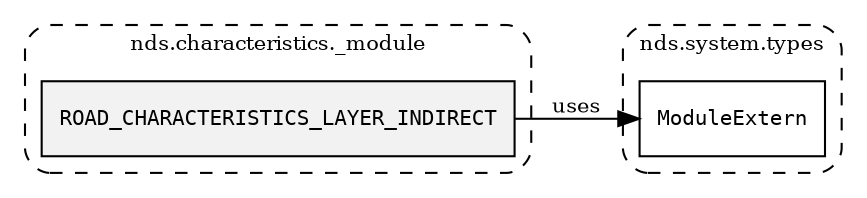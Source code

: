 /**
 * This dot file creates symbol collaboration diagram for ROAD_CHARACTERISTICS_LAYER_INDIRECT.
 */
digraph ZSERIO
{
    node [shape=box, fontsize=10];
    rankdir="LR";
    fontsize=10;
    tooltip="ROAD_CHARACTERISTICS_LAYER_INDIRECT collaboration diagram";

    subgraph "cluster_nds.characteristics._module"
    {
        style="dashed, rounded";
        label="nds.characteristics._module";
        tooltip="Package nds.characteristics._module";
        href="../../../content/packages/nds.characteristics._module.html#Package-nds-characteristics-_module";
        target="_parent";

        "ROAD_CHARACTERISTICS_LAYER_INDIRECT" [style="filled", fillcolor="#0000000D", target="_parent", label=<<font face="monospace"><table align="center" border="0" cellspacing="0" cellpadding="0"><tr><td href="../../../content/packages/nds.characteristics._module.html#Constant-ROAD_CHARACTERISTICS_LAYER_INDIRECT" title="Constant defined in nds.characteristics._module">ROAD_CHARACTERISTICS_LAYER_INDIRECT</td></tr></table></font>>];
    }

    subgraph "cluster_nds.system.types"
    {
        style="dashed, rounded";
        label="nds.system.types";
        tooltip="Package nds.system.types";
        href="../../../content/packages/nds.system.types.html#Package-nds-system-types";
        target="_parent";

        "ModuleExtern" [target="_parent", label=<<font face="monospace"><table align="center" border="0" cellspacing="0" cellpadding="0"><tr><td href="../../../content/packages/nds.system.types.html#Subtype-ModuleExtern" title="Subtype defined in nds.system.types">ModuleExtern</td></tr></table></font>>];
    }

    "ROAD_CHARACTERISTICS_LAYER_INDIRECT" -> "ModuleExtern" [label="uses", fontsize=10];
}
